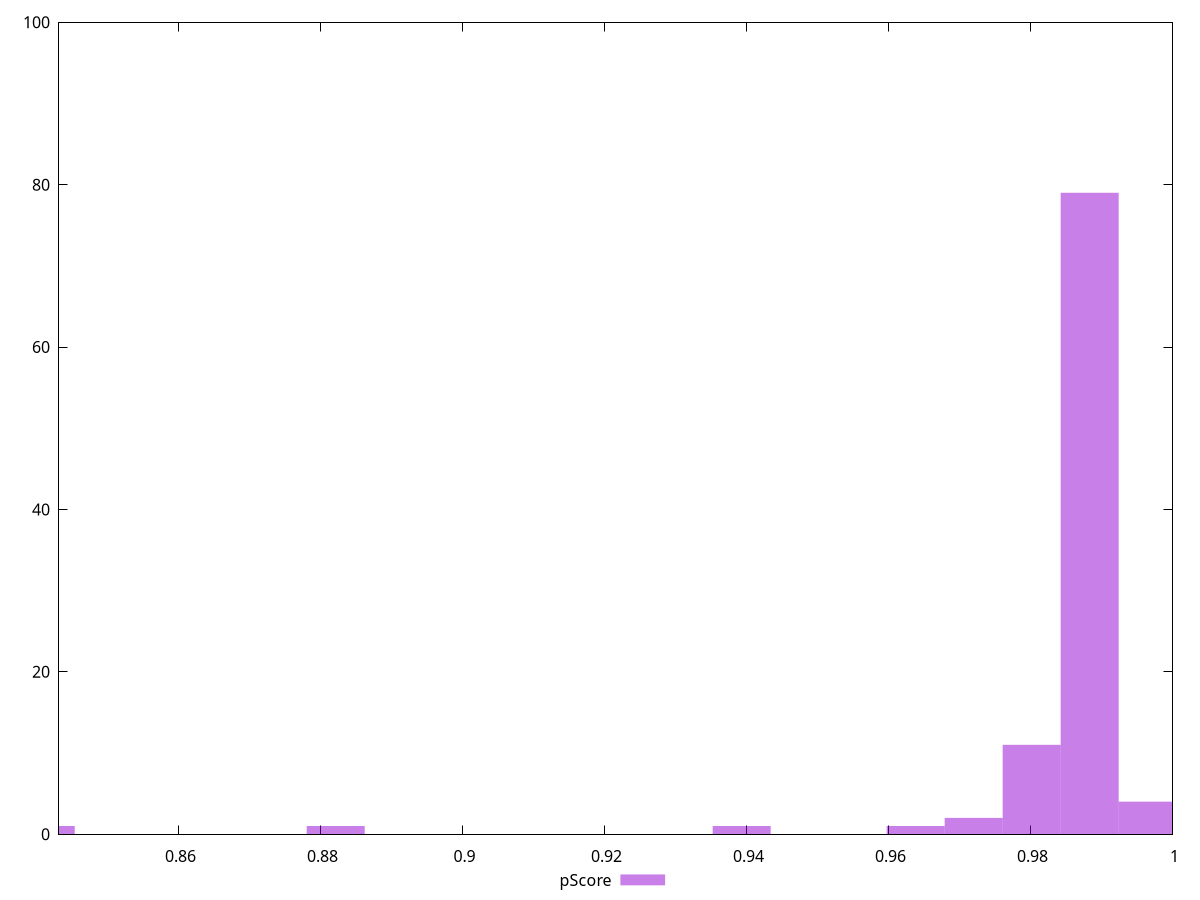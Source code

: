 reset

$pScore <<EOF
0.9801673557866932 11
0.9883354170849157 79
0.9719992944884709 2
0.9965034783831381 4
0.8413103137169118 1
0.9393270492955811 1
0.8821506202080239 1
0.9638312331902484 1
EOF

set key outside below
set boxwidth 0.008168061298222444
set xrange [0.8431816917971003:1]
set yrange [0:100]
set trange [0:100]
set style fill transparent solid 0.5 noborder
set terminal svg size 640, 490 enhanced background rgb 'white'
set output "report_00009_2021-02-08T22-37-41.559Z/total-blocking-time/samples/pages+cached+noadtech/pScore/histogram.svg"

plot $pScore title "pScore" with boxes

reset
